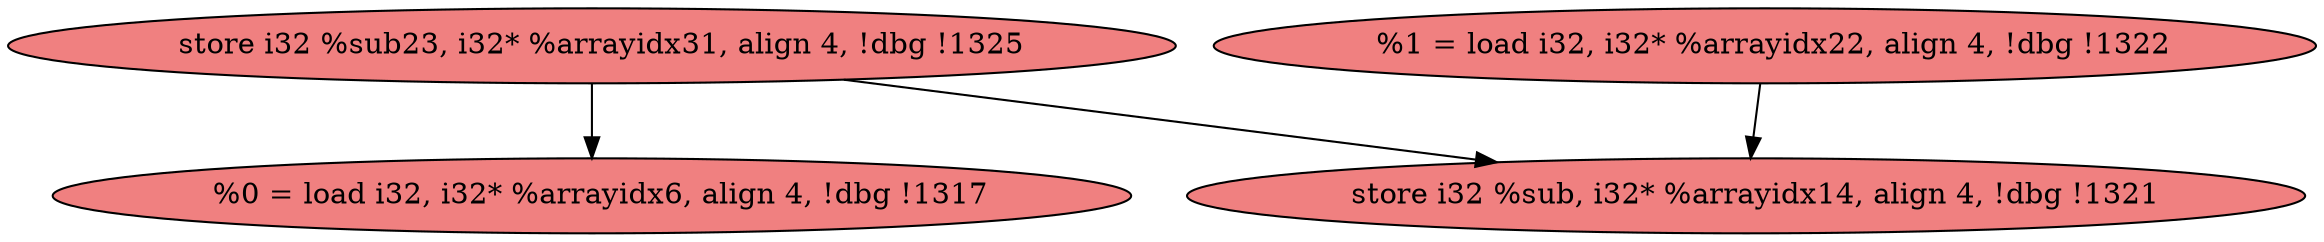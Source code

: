
digraph G {


node22 [fillcolor=lightcoral,label="  %0 = load i32, i32* %arrayidx6, align 4, !dbg !1317",shape=ellipse,style=filled ]
node20 [fillcolor=lightcoral,label="  %1 = load i32, i32* %arrayidx22, align 4, !dbg !1322",shape=ellipse,style=filled ]
node23 [fillcolor=lightcoral,label="  store i32 %sub, i32* %arrayidx14, align 4, !dbg !1321",shape=ellipse,style=filled ]
node21 [fillcolor=lightcoral,label="  store i32 %sub23, i32* %arrayidx31, align 4, !dbg !1325",shape=ellipse,style=filled ]

node21->node22 [ ]
node21->node23 [ ]
node20->node23 [ ]


}
